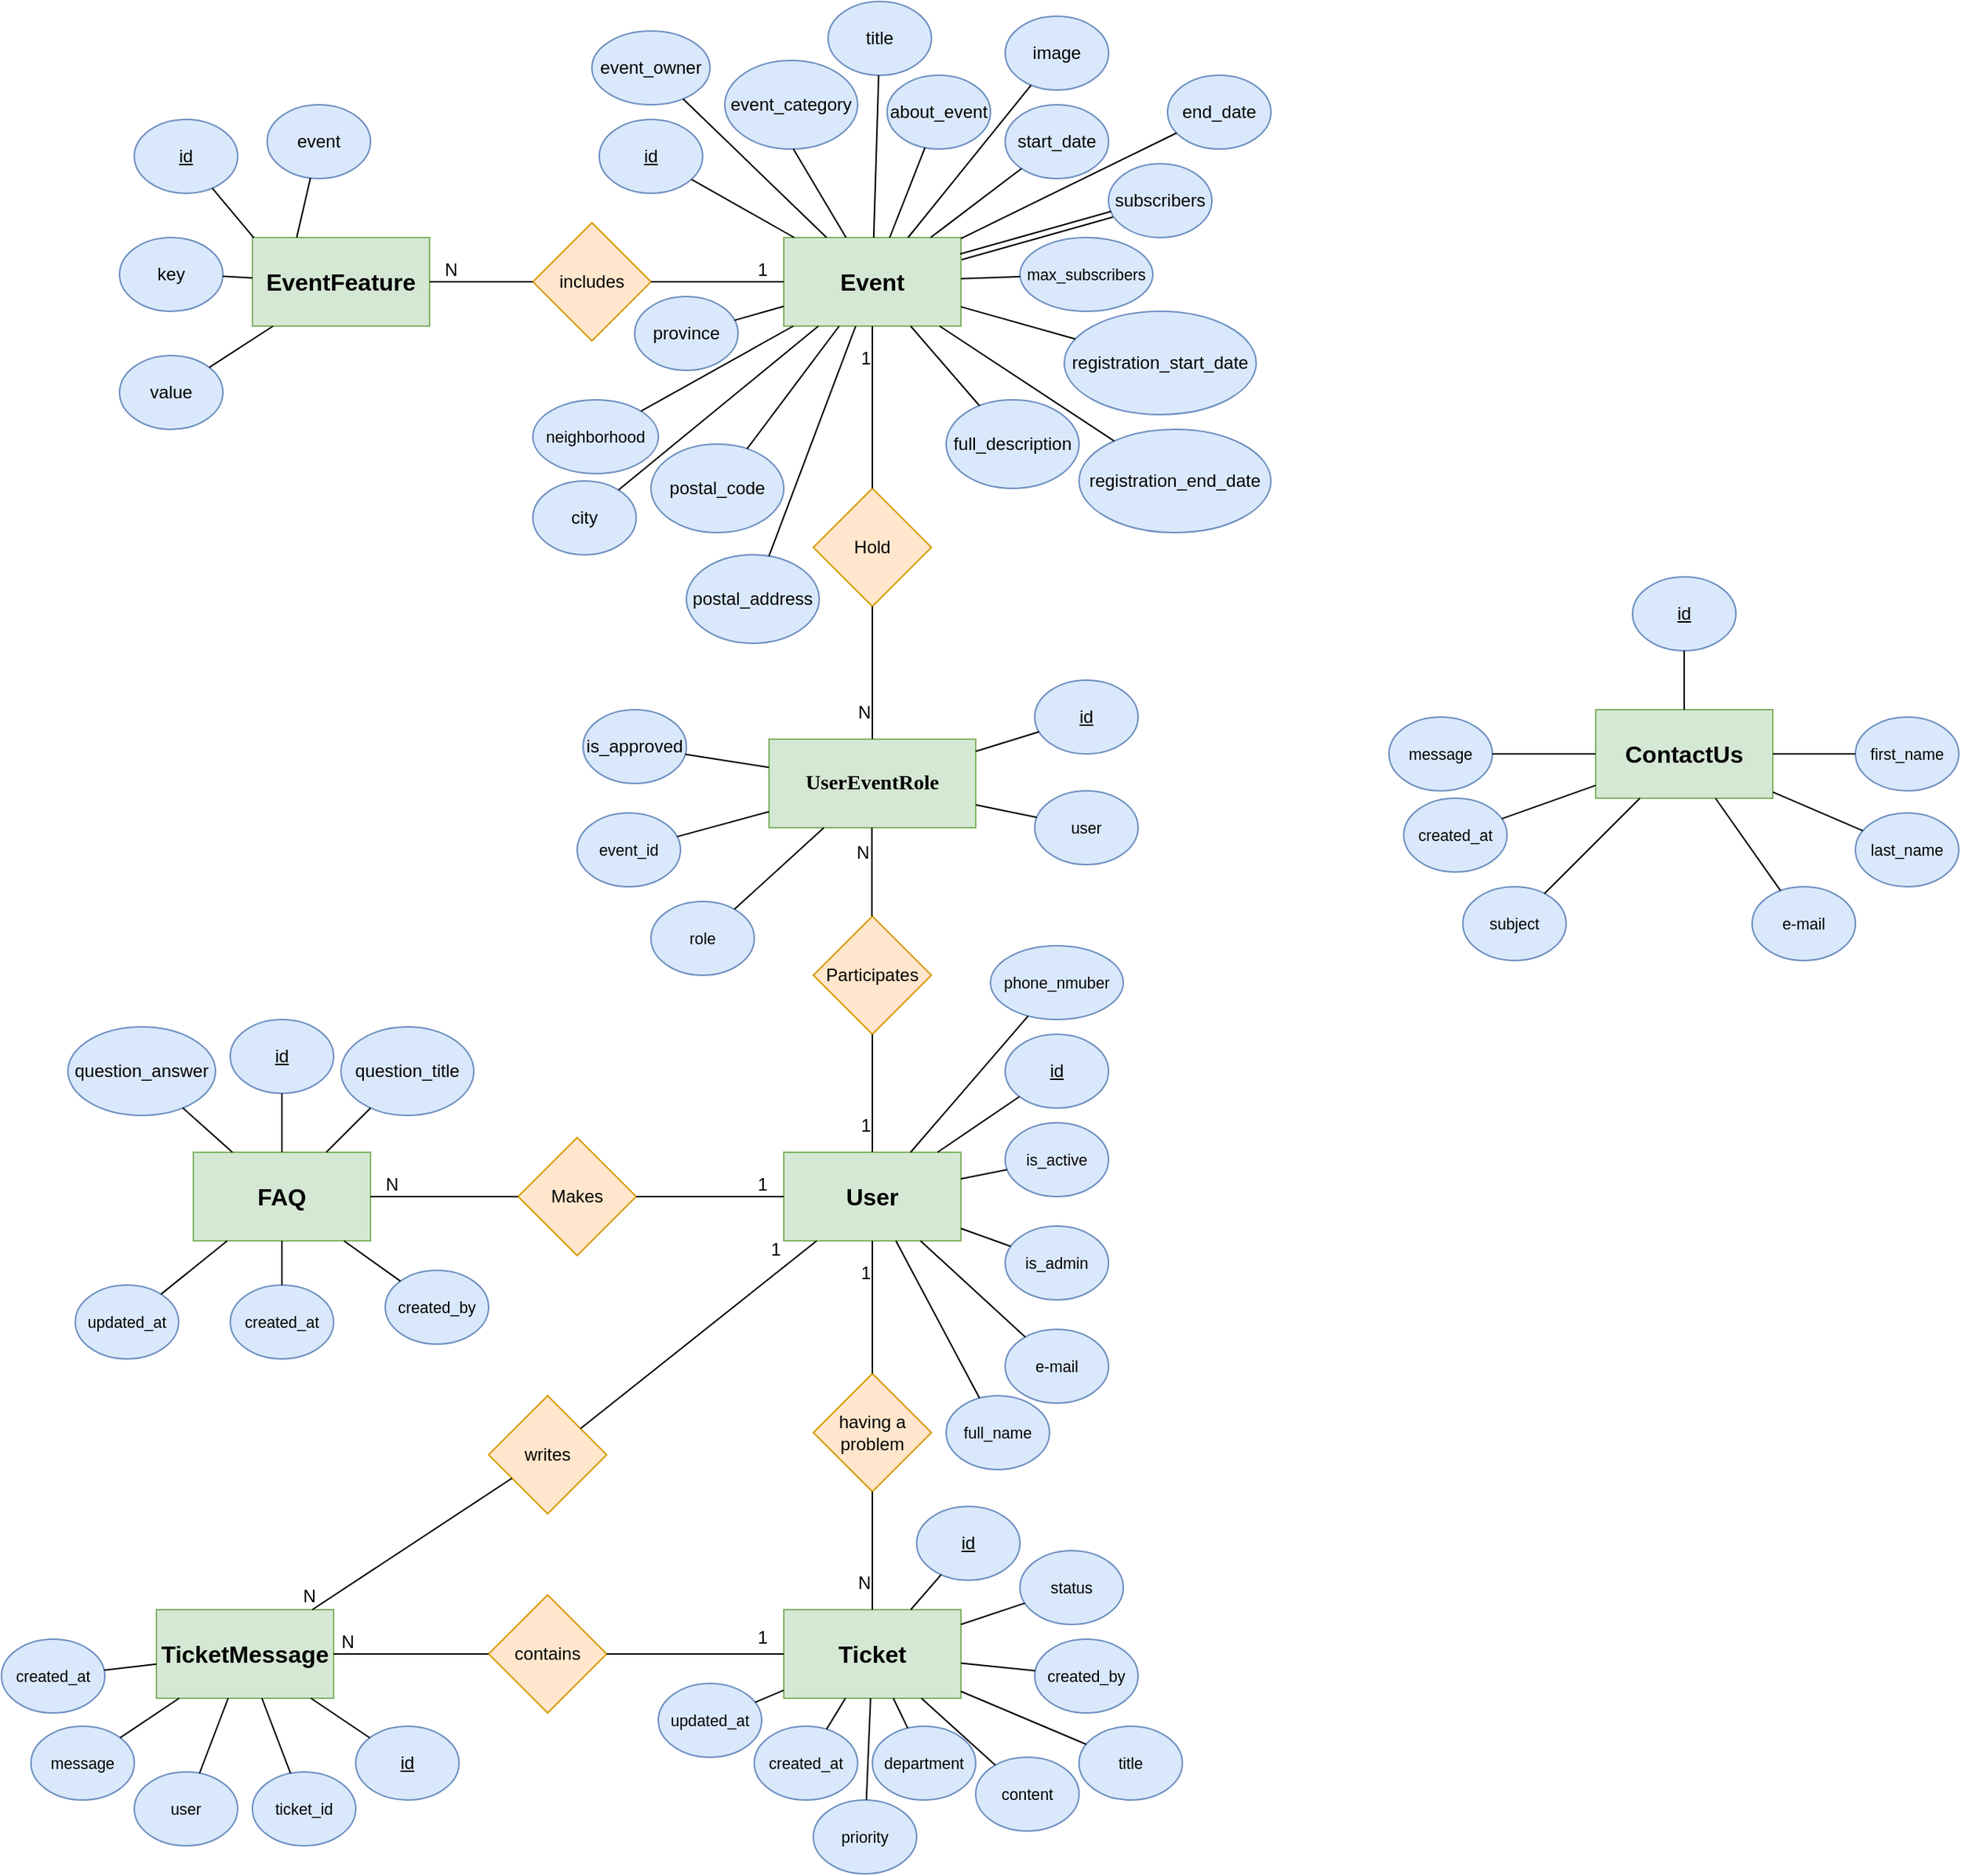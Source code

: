<mxfile version="25.0.2">
  <diagram name="Page-1" id="4BMPKNcf6sqTTR6p-q2Q">
    <mxGraphModel dx="2022" dy="697" grid="1" gridSize="10" guides="1" tooltips="1" connect="1" arrows="1" fold="1" page="1" pageScale="1" pageWidth="827" pageHeight="1169" math="0" shadow="0">
      <root>
        <mxCell id="0" />
        <mxCell id="1" parent="0" />
        <mxCell id="l5rh0tmX_DXBjngYn8-5-1" value="&lt;span style=&quot;font-size: 16px; font-weight: 700; text-wrap-mode: nowrap;&quot;&gt;EventFeature&lt;/span&gt;" style="rounded=0;whiteSpace=wrap;html=1;fillColor=#d5e8d4;strokeColor=#82b366;" parent="1" vertex="1">
          <mxGeometry x="120" y="160" width="120" height="60" as="geometry" />
        </mxCell>
        <mxCell id="l5rh0tmX_DXBjngYn8-5-4" value="&lt;u&gt;id&lt;/u&gt;" style="ellipse;whiteSpace=wrap;html=1;fillColor=#dae8fc;strokeColor=#6c8ebf;" parent="1" vertex="1">
          <mxGeometry x="40" y="80" width="70" height="50" as="geometry" />
        </mxCell>
        <mxCell id="l5rh0tmX_DXBjngYn8-5-5" value="event" style="ellipse;whiteSpace=wrap;html=1;fillColor=#dae8fc;strokeColor=#6c8ebf;" parent="1" vertex="1">
          <mxGeometry x="130" y="70" width="70" height="50" as="geometry" />
        </mxCell>
        <mxCell id="l5rh0tmX_DXBjngYn8-5-6" value="key" style="ellipse;whiteSpace=wrap;html=1;fillColor=#dae8fc;strokeColor=#6c8ebf;" parent="1" vertex="1">
          <mxGeometry x="30" y="160" width="70" height="50" as="geometry" />
        </mxCell>
        <mxCell id="l5rh0tmX_DXBjngYn8-5-7" value="value" style="ellipse;whiteSpace=wrap;html=1;fillColor=#dae8fc;strokeColor=#6c8ebf;" parent="1" vertex="1">
          <mxGeometry x="30" y="240" width="70" height="50" as="geometry" />
        </mxCell>
        <mxCell id="l5rh0tmX_DXBjngYn8-5-8" value="" style="endArrow=none;html=1;rounded=0;exitX=0.25;exitY=0;exitDx=0;exitDy=0;" parent="1" source="l5rh0tmX_DXBjngYn8-5-1" target="l5rh0tmX_DXBjngYn8-5-5" edge="1">
          <mxGeometry width="50" height="50" relative="1" as="geometry">
            <mxPoint x="280" y="170" as="sourcePoint" />
            <mxPoint x="330" y="120" as="targetPoint" />
          </mxGeometry>
        </mxCell>
        <mxCell id="l5rh0tmX_DXBjngYn8-5-10" value="" style="endArrow=none;html=1;rounded=0;exitX=0.008;exitY=0.004;exitDx=0;exitDy=0;exitPerimeter=0;" parent="1" source="l5rh0tmX_DXBjngYn8-5-1" target="l5rh0tmX_DXBjngYn8-5-4" edge="1">
          <mxGeometry width="50" height="50" relative="1" as="geometry">
            <mxPoint x="210" y="190" as="sourcePoint" />
            <mxPoint x="260" y="140" as="targetPoint" />
          </mxGeometry>
        </mxCell>
        <mxCell id="l5rh0tmX_DXBjngYn8-5-11" value="" style="endArrow=none;html=1;rounded=0;" parent="1" source="l5rh0tmX_DXBjngYn8-5-6" target="l5rh0tmX_DXBjngYn8-5-1" edge="1">
          <mxGeometry width="50" height="50" relative="1" as="geometry">
            <mxPoint x="230" y="220" as="sourcePoint" />
            <mxPoint x="280" y="170" as="targetPoint" />
          </mxGeometry>
        </mxCell>
        <mxCell id="l5rh0tmX_DXBjngYn8-5-12" value="" style="endArrow=none;html=1;rounded=0;" parent="1" source="l5rh0tmX_DXBjngYn8-5-7" target="l5rh0tmX_DXBjngYn8-5-1" edge="1">
          <mxGeometry width="50" height="50" relative="1" as="geometry">
            <mxPoint x="240" y="280" as="sourcePoint" />
            <mxPoint x="290" y="230" as="targetPoint" />
          </mxGeometry>
        </mxCell>
        <mxCell id="l5rh0tmX_DXBjngYn8-5-13" value="&lt;span style=&quot;font-size: 16px; font-weight: 700; text-wrap-mode: nowrap;&quot;&gt;Event&lt;/span&gt;" style="rounded=0;whiteSpace=wrap;html=1;fillColor=#d5e8d4;strokeColor=#82b366;" parent="1" vertex="1">
          <mxGeometry x="480" y="160" width="120" height="60" as="geometry" />
        </mxCell>
        <mxCell id="l5rh0tmX_DXBjngYn8-5-14" value="includes" style="rhombus;whiteSpace=wrap;html=1;fillColor=#ffe6cc;strokeColor=#d79b00;" parent="1" vertex="1">
          <mxGeometry x="310" y="150" width="80" height="80" as="geometry" />
        </mxCell>
        <mxCell id="l5rh0tmX_DXBjngYn8-5-19" value="" style="endArrow=none;html=1;rounded=0;exitX=0;exitY=0.5;exitDx=0;exitDy=0;entryX=1;entryY=0.5;entryDx=0;entryDy=0;" parent="1" source="l5rh0tmX_DXBjngYn8-5-14" target="l5rh0tmX_DXBjngYn8-5-1" edge="1">
          <mxGeometry relative="1" as="geometry">
            <mxPoint x="260" y="230" as="sourcePoint" />
            <mxPoint x="420" y="230" as="targetPoint" />
          </mxGeometry>
        </mxCell>
        <mxCell id="l5rh0tmX_DXBjngYn8-5-20" value="N" style="resizable=0;html=1;whiteSpace=wrap;align=right;verticalAlign=bottom;" parent="l5rh0tmX_DXBjngYn8-5-19" connectable="0" vertex="1">
          <mxGeometry x="1" relative="1" as="geometry">
            <mxPoint x="20" as="offset" />
          </mxGeometry>
        </mxCell>
        <mxCell id="l5rh0tmX_DXBjngYn8-5-21" value="" style="endArrow=none;html=1;rounded=0;exitX=1;exitY=0.5;exitDx=0;exitDy=0;entryX=0;entryY=0.5;entryDx=0;entryDy=0;" parent="1" source="l5rh0tmX_DXBjngYn8-5-14" target="l5rh0tmX_DXBjngYn8-5-13" edge="1">
          <mxGeometry relative="1" as="geometry">
            <mxPoint x="260" y="230" as="sourcePoint" />
            <mxPoint x="420" y="230" as="targetPoint" />
          </mxGeometry>
        </mxCell>
        <mxCell id="l5rh0tmX_DXBjngYn8-5-22" value="1" style="resizable=0;html=1;whiteSpace=wrap;align=right;verticalAlign=bottom;" parent="l5rh0tmX_DXBjngYn8-5-21" connectable="0" vertex="1">
          <mxGeometry x="1" relative="1" as="geometry">
            <mxPoint x="-10" as="offset" />
          </mxGeometry>
        </mxCell>
        <mxCell id="l5rh0tmX_DXBjngYn8-5-23" value="&lt;u&gt;id&lt;/u&gt;" style="ellipse;whiteSpace=wrap;html=1;fillColor=#dae8fc;strokeColor=#6c8ebf;" parent="1" vertex="1">
          <mxGeometry x="355" y="80" width="70" height="50" as="geometry" />
        </mxCell>
        <mxCell id="l5rh0tmX_DXBjngYn8-5-24" value="event_owner" style="ellipse;whiteSpace=wrap;html=1;fillColor=#dae8fc;strokeColor=#6c8ebf;" parent="1" vertex="1">
          <mxGeometry x="350" y="20" width="80" height="50" as="geometry" />
        </mxCell>
        <mxCell id="l5rh0tmX_DXBjngYn8-5-25" value="title" style="ellipse;whiteSpace=wrap;html=1;fillColor=#dae8fc;strokeColor=#6c8ebf;" parent="1" vertex="1">
          <mxGeometry x="510" width="70" height="50" as="geometry" />
        </mxCell>
        <mxCell id="l5rh0tmX_DXBjngYn8-5-26" value="event_category" style="ellipse;whiteSpace=wrap;html=1;fillColor=#dae8fc;strokeColor=#6c8ebf;" parent="1" vertex="1">
          <mxGeometry x="440" y="40" width="90" height="60" as="geometry" />
        </mxCell>
        <mxCell id="l5rh0tmX_DXBjngYn8-5-28" value="about_event" style="ellipse;whiteSpace=wrap;html=1;fillColor=#dae8fc;strokeColor=#6c8ebf;" parent="1" vertex="1">
          <mxGeometry x="550" y="50" width="70" height="50" as="geometry" />
        </mxCell>
        <mxCell id="l5rh0tmX_DXBjngYn8-5-31" value="image" style="ellipse;whiteSpace=wrap;html=1;fillColor=#dae8fc;strokeColor=#6c8ebf;" parent="1" vertex="1">
          <mxGeometry x="630" y="10" width="70" height="50" as="geometry" />
        </mxCell>
        <mxCell id="l5rh0tmX_DXBjngYn8-5-32" value="start_date" style="ellipse;whiteSpace=wrap;html=1;fillColor=#dae8fc;strokeColor=#6c8ebf;" parent="1" vertex="1">
          <mxGeometry x="630" y="70" width="70" height="50" as="geometry" />
        </mxCell>
        <mxCell id="l5rh0tmX_DXBjngYn8-5-33" value="end_date" style="ellipse;whiteSpace=wrap;html=1;fillColor=#dae8fc;strokeColor=#6c8ebf;" parent="1" vertex="1">
          <mxGeometry x="740" y="50" width="70" height="50" as="geometry" />
        </mxCell>
        <mxCell id="l5rh0tmX_DXBjngYn8-5-34" value="province" style="ellipse;whiteSpace=wrap;html=1;fillColor=#dae8fc;strokeColor=#6c8ebf;" parent="1" vertex="1">
          <mxGeometry x="379" y="200" width="70" height="50" as="geometry" />
        </mxCell>
        <mxCell id="l5rh0tmX_DXBjngYn8-5-35" value="city" style="ellipse;whiteSpace=wrap;html=1;fillColor=#dae8fc;strokeColor=#6c8ebf;" parent="1" vertex="1">
          <mxGeometry x="310" y="325" width="70" height="50" as="geometry" />
        </mxCell>
        <mxCell id="l5rh0tmX_DXBjngYn8-5-36" value="&lt;font style=&quot;font-size: 11px;&quot;&gt;neighborhood&lt;/font&gt;" style="ellipse;whiteSpace=wrap;html=1;fillColor=#dae8fc;strokeColor=#6c8ebf;" parent="1" vertex="1">
          <mxGeometry x="310" y="270" width="85" height="50" as="geometry" />
        </mxCell>
        <mxCell id="l5rh0tmX_DXBjngYn8-5-37" value="full_description" style="ellipse;whiteSpace=wrap;html=1;fillColor=#dae8fc;strokeColor=#6c8ebf;" parent="1" vertex="1">
          <mxGeometry x="590" y="270" width="90" height="60" as="geometry" />
        </mxCell>
        <mxCell id="l5rh0tmX_DXBjngYn8-5-38" value="subscribers" style="ellipse;whiteSpace=wrap;html=1;fillColor=#dae8fc;strokeColor=#6c8ebf;" parent="1" vertex="1">
          <mxGeometry x="700" y="110" width="70" height="50" as="geometry" />
        </mxCell>
        <mxCell id="l5rh0tmX_DXBjngYn8-5-42" value="" style="endArrow=none;html=1;rounded=0;" parent="1" source="l5rh0tmX_DXBjngYn8-5-13" target="l5rh0tmX_DXBjngYn8-5-23" edge="1">
          <mxGeometry width="50" height="50" relative="1" as="geometry">
            <mxPoint x="550" y="210" as="sourcePoint" />
            <mxPoint x="600" y="160" as="targetPoint" />
          </mxGeometry>
        </mxCell>
        <mxCell id="l5rh0tmX_DXBjngYn8-5-43" value="" style="endArrow=none;html=1;rounded=0;" parent="1" source="l5rh0tmX_DXBjngYn8-5-13" target="l5rh0tmX_DXBjngYn8-5-24" edge="1">
          <mxGeometry width="50" height="50" relative="1" as="geometry">
            <mxPoint x="550" y="210" as="sourcePoint" />
            <mxPoint x="600" y="160" as="targetPoint" />
          </mxGeometry>
        </mxCell>
        <mxCell id="l5rh0tmX_DXBjngYn8-5-45" value="" style="endArrow=none;html=1;rounded=0;" parent="1" source="l5rh0tmX_DXBjngYn8-5-13" target="l5rh0tmX_DXBjngYn8-5-25" edge="1">
          <mxGeometry width="50" height="50" relative="1" as="geometry">
            <mxPoint x="550" y="210" as="sourcePoint" />
            <mxPoint x="600" y="160" as="targetPoint" />
          </mxGeometry>
        </mxCell>
        <mxCell id="l5rh0tmX_DXBjngYn8-5-47" value="" style="endArrow=none;html=1;rounded=0;" parent="1" source="l5rh0tmX_DXBjngYn8-5-28" target="l5rh0tmX_DXBjngYn8-5-13" edge="1">
          <mxGeometry width="50" height="50" relative="1" as="geometry">
            <mxPoint x="550" y="210" as="sourcePoint" />
            <mxPoint x="600" y="160" as="targetPoint" />
          </mxGeometry>
        </mxCell>
        <mxCell id="l5rh0tmX_DXBjngYn8-5-48" value="" style="endArrow=none;html=1;rounded=0;" parent="1" source="l5rh0tmX_DXBjngYn8-5-13" target="l5rh0tmX_DXBjngYn8-5-31" edge="1">
          <mxGeometry width="50" height="50" relative="1" as="geometry">
            <mxPoint x="570" y="280" as="sourcePoint" />
            <mxPoint x="620" y="230" as="targetPoint" />
          </mxGeometry>
        </mxCell>
        <mxCell id="l5rh0tmX_DXBjngYn8-5-54" value="" style="endArrow=none;html=1;rounded=0;" parent="1" source="l5rh0tmX_DXBjngYn8-5-32" target="l5rh0tmX_DXBjngYn8-5-13" edge="1">
          <mxGeometry width="50" height="50" relative="1" as="geometry">
            <mxPoint x="570" y="280" as="sourcePoint" />
            <mxPoint x="620" y="230" as="targetPoint" />
          </mxGeometry>
        </mxCell>
        <mxCell id="l5rh0tmX_DXBjngYn8-5-55" value="" style="endArrow=none;html=1;rounded=0;" parent="1" source="l5rh0tmX_DXBjngYn8-5-33" target="l5rh0tmX_DXBjngYn8-5-13" edge="1">
          <mxGeometry width="50" height="50" relative="1" as="geometry">
            <mxPoint x="570" y="280" as="sourcePoint" />
            <mxPoint x="620" y="230" as="targetPoint" />
          </mxGeometry>
        </mxCell>
        <mxCell id="l5rh0tmX_DXBjngYn8-5-56" value="" style="endArrow=none;html=1;rounded=0;" parent="1" source="l5rh0tmX_DXBjngYn8-5-34" target="l5rh0tmX_DXBjngYn8-5-13" edge="1">
          <mxGeometry width="50" height="50" relative="1" as="geometry">
            <mxPoint x="570" y="280" as="sourcePoint" />
            <mxPoint x="620" y="230" as="targetPoint" />
          </mxGeometry>
        </mxCell>
        <mxCell id="l5rh0tmX_DXBjngYn8-5-57" value="" style="endArrow=none;html=1;rounded=0;" parent="1" source="l5rh0tmX_DXBjngYn8-5-13" target="l5rh0tmX_DXBjngYn8-5-35" edge="1">
          <mxGeometry width="50" height="50" relative="1" as="geometry">
            <mxPoint x="570" y="280" as="sourcePoint" />
            <mxPoint x="620" y="230" as="targetPoint" />
          </mxGeometry>
        </mxCell>
        <mxCell id="l5rh0tmX_DXBjngYn8-5-58" value="" style="endArrow=none;html=1;rounded=0;" parent="1" source="l5rh0tmX_DXBjngYn8-5-36" target="l5rh0tmX_DXBjngYn8-5-13" edge="1">
          <mxGeometry width="50" height="50" relative="1" as="geometry">
            <mxPoint x="570" y="280" as="sourcePoint" />
            <mxPoint x="620" y="230" as="targetPoint" />
          </mxGeometry>
        </mxCell>
        <mxCell id="l5rh0tmX_DXBjngYn8-5-60" value="" style="endArrow=none;html=1;rounded=0;" parent="1" source="l5rh0tmX_DXBjngYn8-5-37" target="l5rh0tmX_DXBjngYn8-5-13" edge="1">
          <mxGeometry width="50" height="50" relative="1" as="geometry">
            <mxPoint x="570" y="280" as="sourcePoint" />
            <mxPoint x="620" y="230" as="targetPoint" />
          </mxGeometry>
        </mxCell>
        <mxCell id="l5rh0tmX_DXBjngYn8-5-61" value="&lt;span style=&quot;font-family: Verdana; font-size: 14px; font-weight: 700; text-wrap-mode: nowrap;&quot;&gt;UserEventRole&lt;/span&gt;" style="rounded=0;whiteSpace=wrap;html=1;fillColor=#d5e8d4;strokeColor=#82b366;" parent="1" vertex="1">
          <mxGeometry x="470" y="500" width="140" height="60" as="geometry" />
        </mxCell>
        <mxCell id="l5rh0tmX_DXBjngYn8-5-64" value="" style="shape=link;html=1;rounded=0;" parent="1" source="l5rh0tmX_DXBjngYn8-5-13" target="l5rh0tmX_DXBjngYn8-5-38" edge="1">
          <mxGeometry width="100" relative="1" as="geometry">
            <mxPoint x="724" y="150" as="sourcePoint" />
            <mxPoint x="680" y="261" as="targetPoint" />
          </mxGeometry>
        </mxCell>
        <mxCell id="l5rh0tmX_DXBjngYn8-5-67" value="&lt;span style=&quot;text-align: left;&quot;&gt;&lt;span style=&quot;font-size: 8pt; line-height: 11.413px;&quot;&gt;max_subscribers&lt;/span&gt;&lt;/span&gt;" style="ellipse;whiteSpace=wrap;html=1;fillColor=#dae8fc;strokeColor=#6c8ebf;" parent="1" vertex="1">
          <mxGeometry x="640" y="160" width="90" height="50" as="geometry" />
        </mxCell>
        <mxCell id="l5rh0tmX_DXBjngYn8-5-68" value="" style="endArrow=none;html=1;rounded=0;" parent="1" source="l5rh0tmX_DXBjngYn8-5-13" target="l5rh0tmX_DXBjngYn8-5-67" edge="1">
          <mxGeometry width="50" height="50" relative="1" as="geometry">
            <mxPoint x="500" y="330" as="sourcePoint" />
            <mxPoint x="550" y="280" as="targetPoint" />
          </mxGeometry>
        </mxCell>
        <mxCell id="l5rh0tmX_DXBjngYn8-5-70" value="Hold" style="rhombus;whiteSpace=wrap;html=1;fillColor=#ffe6cc;strokeColor=#d79b00;" parent="1" vertex="1">
          <mxGeometry x="500" y="330" width="80" height="80" as="geometry" />
        </mxCell>
        <mxCell id="l5rh0tmX_DXBjngYn8-5-72" value="" style="endArrow=none;html=1;rounded=0;" parent="1" source="l5rh0tmX_DXBjngYn8-5-70" target="l5rh0tmX_DXBjngYn8-5-13" edge="1">
          <mxGeometry relative="1" as="geometry">
            <mxPoint x="440" y="260" as="sourcePoint" />
            <mxPoint x="600" y="260" as="targetPoint" />
          </mxGeometry>
        </mxCell>
        <mxCell id="l5rh0tmX_DXBjngYn8-5-73" value="1" style="resizable=0;html=1;whiteSpace=wrap;align=right;verticalAlign=bottom;" parent="l5rh0tmX_DXBjngYn8-5-72" connectable="0" vertex="1">
          <mxGeometry x="1" relative="1" as="geometry">
            <mxPoint y="30" as="offset" />
          </mxGeometry>
        </mxCell>
        <mxCell id="l5rh0tmX_DXBjngYn8-5-74" value="" style="endArrow=none;html=1;rounded=0;" parent="1" source="l5rh0tmX_DXBjngYn8-5-70" target="l5rh0tmX_DXBjngYn8-5-61" edge="1">
          <mxGeometry relative="1" as="geometry">
            <mxPoint x="440" y="480" as="sourcePoint" />
            <mxPoint x="600" y="480" as="targetPoint" />
          </mxGeometry>
        </mxCell>
        <mxCell id="l5rh0tmX_DXBjngYn8-5-75" value="N" style="resizable=0;html=1;whiteSpace=wrap;align=right;verticalAlign=bottom;" parent="l5rh0tmX_DXBjngYn8-5-74" connectable="0" vertex="1">
          <mxGeometry x="1" relative="1" as="geometry">
            <mxPoint y="-10" as="offset" />
          </mxGeometry>
        </mxCell>
        <mxCell id="l5rh0tmX_DXBjngYn8-5-76" value="&lt;u&gt;id&lt;/u&gt;" style="ellipse;whiteSpace=wrap;html=1;fillColor=#dae8fc;strokeColor=#6c8ebf;" parent="1" vertex="1">
          <mxGeometry x="650" y="460" width="70" height="50" as="geometry" />
        </mxCell>
        <mxCell id="l5rh0tmX_DXBjngYn8-5-77" value="&lt;span style=&quot;font-size: 10.667px;&quot;&gt;user&lt;/span&gt;" style="ellipse;whiteSpace=wrap;html=1;fillColor=#dae8fc;strokeColor=#6c8ebf;" parent="1" vertex="1">
          <mxGeometry x="650" y="535" width="70" height="50" as="geometry" />
        </mxCell>
        <mxCell id="l5rh0tmX_DXBjngYn8-5-78" value="&lt;span style=&quot;font-size: 8pt; line-height: 107%;&quot;&gt;event_id&lt;/span&gt;" style="ellipse;whiteSpace=wrap;html=1;fillColor=#dae8fc;strokeColor=#6c8ebf;" parent="1" vertex="1">
          <mxGeometry x="340" y="550" width="70" height="50" as="geometry" />
        </mxCell>
        <mxCell id="l5rh0tmX_DXBjngYn8-5-80" value="is_approved" style="ellipse;whiteSpace=wrap;html=1;fillColor=#dae8fc;strokeColor=#6c8ebf;" parent="1" vertex="1">
          <mxGeometry x="344" y="480" width="70" height="50" as="geometry" />
        </mxCell>
        <mxCell id="l5rh0tmX_DXBjngYn8-5-84" value="" style="endArrow=none;html=1;rounded=0;" parent="1" source="l5rh0tmX_DXBjngYn8-5-61" target="l5rh0tmX_DXBjngYn8-5-76" edge="1">
          <mxGeometry width="50" height="50" relative="1" as="geometry">
            <mxPoint x="430" y="470" as="sourcePoint" />
            <mxPoint x="480" y="420" as="targetPoint" />
          </mxGeometry>
        </mxCell>
        <mxCell id="l5rh0tmX_DXBjngYn8-5-85" value="" style="endArrow=none;html=1;rounded=0;" parent="1" source="l5rh0tmX_DXBjngYn8-5-61" target="l5rh0tmX_DXBjngYn8-5-77" edge="1">
          <mxGeometry width="50" height="50" relative="1" as="geometry">
            <mxPoint x="620" y="518" as="sourcePoint" />
            <mxPoint x="663" y="505" as="targetPoint" />
          </mxGeometry>
        </mxCell>
        <mxCell id="l5rh0tmX_DXBjngYn8-5-86" value="" style="endArrow=none;html=1;rounded=0;" parent="1" source="l5rh0tmX_DXBjngYn8-5-61" target="l5rh0tmX_DXBjngYn8-5-78" edge="1">
          <mxGeometry width="50" height="50" relative="1" as="geometry">
            <mxPoint x="630" y="528" as="sourcePoint" />
            <mxPoint x="673" y="515" as="targetPoint" />
          </mxGeometry>
        </mxCell>
        <mxCell id="l5rh0tmX_DXBjngYn8-5-87" value="" style="endArrow=none;html=1;rounded=0;" parent="1" source="l5rh0tmX_DXBjngYn8-5-80" target="l5rh0tmX_DXBjngYn8-5-61" edge="1">
          <mxGeometry width="50" height="50" relative="1" as="geometry">
            <mxPoint x="430" y="470" as="sourcePoint" />
            <mxPoint x="480" y="420" as="targetPoint" />
          </mxGeometry>
        </mxCell>
        <mxCell id="l5rh0tmX_DXBjngYn8-5-88" value="Participates" style="rhombus;whiteSpace=wrap;html=1;fillColor=#ffe6cc;strokeColor=#d79b00;" parent="1" vertex="1">
          <mxGeometry x="500" y="620" width="80" height="80" as="geometry" />
        </mxCell>
        <mxCell id="l5rh0tmX_DXBjngYn8-5-89" value="&lt;span style=&quot;font-size: 16px; font-weight: 700; text-wrap-mode: nowrap;&quot;&gt;User&lt;/span&gt;" style="rounded=0;whiteSpace=wrap;html=1;fillColor=#d5e8d4;strokeColor=#82b366;" parent="1" vertex="1">
          <mxGeometry x="480" y="780" width="120" height="60" as="geometry" />
        </mxCell>
        <mxCell id="l5rh0tmX_DXBjngYn8-5-90" value="" style="endArrow=none;html=1;rounded=0;" parent="1" source="l5rh0tmX_DXBjngYn8-5-88" target="l5rh0tmX_DXBjngYn8-5-89" edge="1">
          <mxGeometry relative="1" as="geometry">
            <mxPoint x="560" y="730" as="sourcePoint" />
            <mxPoint x="720" y="730" as="targetPoint" />
          </mxGeometry>
        </mxCell>
        <mxCell id="l5rh0tmX_DXBjngYn8-5-91" value="1" style="resizable=0;html=1;whiteSpace=wrap;align=right;verticalAlign=bottom;" parent="l5rh0tmX_DXBjngYn8-5-90" connectable="0" vertex="1">
          <mxGeometry x="1" relative="1" as="geometry">
            <mxPoint y="-10" as="offset" />
          </mxGeometry>
        </mxCell>
        <mxCell id="l5rh0tmX_DXBjngYn8-5-93" value="" style="endArrow=none;html=1;rounded=0;" parent="1" edge="1">
          <mxGeometry relative="1" as="geometry">
            <mxPoint x="539.7" y="620" as="sourcePoint" />
            <mxPoint x="539.7" y="560" as="targetPoint" />
          </mxGeometry>
        </mxCell>
        <mxCell id="l5rh0tmX_DXBjngYn8-5-94" value="N" style="resizable=0;html=1;whiteSpace=wrap;align=right;verticalAlign=bottom;" parent="l5rh0tmX_DXBjngYn8-5-93" connectable="0" vertex="1">
          <mxGeometry x="1" relative="1" as="geometry">
            <mxPoint y="25" as="offset" />
          </mxGeometry>
        </mxCell>
        <mxCell id="l5rh0tmX_DXBjngYn8-5-95" value="&lt;u&gt;id&lt;/u&gt;" style="ellipse;whiteSpace=wrap;html=1;fillColor=#dae8fc;strokeColor=#6c8ebf;" parent="1" vertex="1">
          <mxGeometry x="630" y="700" width="70" height="50" as="geometry" />
        </mxCell>
        <mxCell id="l5rh0tmX_DXBjngYn8-5-96" value="&lt;span style=&quot;font-size: 10.667px;&quot;&gt;is_active&lt;/span&gt;" style="ellipse;whiteSpace=wrap;html=1;fillColor=#dae8fc;strokeColor=#6c8ebf;" parent="1" vertex="1">
          <mxGeometry x="630" y="760" width="70" height="50" as="geometry" />
        </mxCell>
        <mxCell id="l5rh0tmX_DXBjngYn8-5-97" value="&lt;span style=&quot;font-size: 10.667px;&quot;&gt;is_admin&lt;/span&gt;" style="ellipse;whiteSpace=wrap;html=1;fillColor=#dae8fc;strokeColor=#6c8ebf;" parent="1" vertex="1">
          <mxGeometry x="630" y="830" width="70" height="50" as="geometry" />
        </mxCell>
        <mxCell id="l5rh0tmX_DXBjngYn8-5-99" value="&lt;span style=&quot;text-align: left;&quot;&gt;registration_start_date&lt;/span&gt;" style="ellipse;whiteSpace=wrap;html=1;fillColor=#dae8fc;strokeColor=#6c8ebf;" parent="1" vertex="1">
          <mxGeometry x="670" y="210" width="130" height="70" as="geometry" />
        </mxCell>
        <mxCell id="l5rh0tmX_DXBjngYn8-5-100" value="&lt;span style=&quot;text-align: left;&quot;&gt;registration_end_date&lt;/span&gt;" style="ellipse;whiteSpace=wrap;html=1;fillColor=#dae8fc;strokeColor=#6c8ebf;" parent="1" vertex="1">
          <mxGeometry x="680" y="290" width="130" height="70" as="geometry" />
        </mxCell>
        <mxCell id="l5rh0tmX_DXBjngYn8-5-101" value="" style="endArrow=none;html=1;rounded=0;" parent="1" source="l5rh0tmX_DXBjngYn8-5-13" target="l5rh0tmX_DXBjngYn8-5-99" edge="1">
          <mxGeometry width="50" height="50" relative="1" as="geometry">
            <mxPoint x="470" y="190" as="sourcePoint" />
            <mxPoint x="520" y="140" as="targetPoint" />
          </mxGeometry>
        </mxCell>
        <mxCell id="l5rh0tmX_DXBjngYn8-5-102" value="" style="endArrow=none;html=1;rounded=0;" parent="1" source="l5rh0tmX_DXBjngYn8-5-13" target="l5rh0tmX_DXBjngYn8-5-100" edge="1">
          <mxGeometry width="50" height="50" relative="1" as="geometry">
            <mxPoint x="550" y="240" as="sourcePoint" />
            <mxPoint x="520" y="140" as="targetPoint" />
          </mxGeometry>
        </mxCell>
        <mxCell id="l5rh0tmX_DXBjngYn8-5-103" value="postal_address" style="ellipse;whiteSpace=wrap;html=1;fillColor=#dae8fc;strokeColor=#6c8ebf;" parent="1" vertex="1">
          <mxGeometry x="414" y="375" width="90" height="60" as="geometry" />
        </mxCell>
        <mxCell id="l5rh0tmX_DXBjngYn8-5-104" value="postal_code" style="ellipse;whiteSpace=wrap;html=1;fillColor=#dae8fc;strokeColor=#6c8ebf;" parent="1" vertex="1">
          <mxGeometry x="390" y="300" width="90" height="60" as="geometry" />
        </mxCell>
        <mxCell id="l5rh0tmX_DXBjngYn8-5-105" value="" style="endArrow=none;html=1;rounded=0;" parent="1" source="l5rh0tmX_DXBjngYn8-5-13" target="l5rh0tmX_DXBjngYn8-5-104" edge="1">
          <mxGeometry width="50" height="50" relative="1" as="geometry">
            <mxPoint x="470" y="450" as="sourcePoint" />
            <mxPoint x="520" y="400" as="targetPoint" />
          </mxGeometry>
        </mxCell>
        <mxCell id="l5rh0tmX_DXBjngYn8-5-106" value="" style="endArrow=none;html=1;rounded=0;" parent="1" source="l5rh0tmX_DXBjngYn8-5-103" target="l5rh0tmX_DXBjngYn8-5-13" edge="1">
          <mxGeometry width="50" height="50" relative="1" as="geometry">
            <mxPoint x="470" y="450" as="sourcePoint" />
            <mxPoint x="520" y="400" as="targetPoint" />
          </mxGeometry>
        </mxCell>
        <mxCell id="l5rh0tmX_DXBjngYn8-5-107" value="&lt;span style=&quot;font-size: 8pt; line-height: 107%;&quot;&gt;role&lt;/span&gt;" style="ellipse;whiteSpace=wrap;html=1;fillColor=#dae8fc;strokeColor=#6c8ebf;" parent="1" vertex="1">
          <mxGeometry x="390" y="610" width="70" height="50" as="geometry" />
        </mxCell>
        <mxCell id="l5rh0tmX_DXBjngYn8-5-108" value="" style="endArrow=none;html=1;rounded=0;" parent="1" source="l5rh0tmX_DXBjngYn8-5-107" target="l5rh0tmX_DXBjngYn8-5-61" edge="1">
          <mxGeometry width="50" height="50" relative="1" as="geometry">
            <mxPoint x="410" y="580" as="sourcePoint" />
            <mxPoint x="460" y="530" as="targetPoint" />
          </mxGeometry>
        </mxCell>
        <mxCell id="l5rh0tmX_DXBjngYn8-5-109" value="&lt;span style=&quot;font-size: 10.667px;&quot;&gt;e-mail&lt;/span&gt;" style="ellipse;whiteSpace=wrap;html=1;fillColor=#dae8fc;strokeColor=#6c8ebf;" parent="1" vertex="1">
          <mxGeometry x="630" y="900" width="70" height="50" as="geometry" />
        </mxCell>
        <mxCell id="l5rh0tmX_DXBjngYn8-5-110" value="&lt;span style=&quot;font-size: 10.667px;&quot;&gt;phone_nmuber&lt;/span&gt;" style="ellipse;whiteSpace=wrap;html=1;fillColor=#dae8fc;strokeColor=#6c8ebf;" parent="1" vertex="1">
          <mxGeometry x="620" y="640" width="90" height="50" as="geometry" />
        </mxCell>
        <mxCell id="l5rh0tmX_DXBjngYn8-5-111" value="&lt;span style=&quot;font-size: 10.667px;&quot;&gt;full_name&lt;/span&gt;" style="ellipse;whiteSpace=wrap;html=1;fillColor=#dae8fc;strokeColor=#6c8ebf;" parent="1" vertex="1">
          <mxGeometry x="590" y="945" width="70" height="50" as="geometry" />
        </mxCell>
        <mxCell id="l5rh0tmX_DXBjngYn8-5-112" value="" style="endArrow=none;html=1;rounded=0;" parent="1" source="l5rh0tmX_DXBjngYn8-5-89" target="l5rh0tmX_DXBjngYn8-5-95" edge="1">
          <mxGeometry width="50" height="50" relative="1" as="geometry">
            <mxPoint x="410" y="830" as="sourcePoint" />
            <mxPoint x="460" y="780" as="targetPoint" />
          </mxGeometry>
        </mxCell>
        <mxCell id="l5rh0tmX_DXBjngYn8-5-113" value="" style="endArrow=none;html=1;rounded=0;" parent="1" source="l5rh0tmX_DXBjngYn8-5-89" target="l5rh0tmX_DXBjngYn8-5-96" edge="1">
          <mxGeometry width="50" height="50" relative="1" as="geometry">
            <mxPoint x="410" y="830" as="sourcePoint" />
            <mxPoint x="460" y="780" as="targetPoint" />
          </mxGeometry>
        </mxCell>
        <mxCell id="l5rh0tmX_DXBjngYn8-5-114" value="" style="endArrow=none;html=1;rounded=0;" parent="1" source="l5rh0tmX_DXBjngYn8-5-89" target="l5rh0tmX_DXBjngYn8-5-97" edge="1">
          <mxGeometry width="50" height="50" relative="1" as="geometry">
            <mxPoint x="410" y="830" as="sourcePoint" />
            <mxPoint x="460" y="780" as="targetPoint" />
          </mxGeometry>
        </mxCell>
        <mxCell id="l5rh0tmX_DXBjngYn8-5-115" value="" style="endArrow=none;html=1;rounded=0;" parent="1" source="l5rh0tmX_DXBjngYn8-5-89" target="l5rh0tmX_DXBjngYn8-5-110" edge="1">
          <mxGeometry width="50" height="50" relative="1" as="geometry">
            <mxPoint x="410" y="830" as="sourcePoint" />
            <mxPoint x="460" y="780" as="targetPoint" />
          </mxGeometry>
        </mxCell>
        <mxCell id="l5rh0tmX_DXBjngYn8-5-116" value="" style="endArrow=none;html=1;rounded=0;" parent="1" source="l5rh0tmX_DXBjngYn8-5-109" target="l5rh0tmX_DXBjngYn8-5-89" edge="1">
          <mxGeometry width="50" height="50" relative="1" as="geometry">
            <mxPoint x="410" y="830" as="sourcePoint" />
            <mxPoint x="460" y="780" as="targetPoint" />
          </mxGeometry>
        </mxCell>
        <mxCell id="l5rh0tmX_DXBjngYn8-5-117" value="" style="endArrow=none;html=1;rounded=0;" parent="1" source="l5rh0tmX_DXBjngYn8-5-111" target="l5rh0tmX_DXBjngYn8-5-89" edge="1">
          <mxGeometry width="50" height="50" relative="1" as="geometry">
            <mxPoint x="410" y="830" as="sourcePoint" />
            <mxPoint x="460" y="780" as="targetPoint" />
          </mxGeometry>
        </mxCell>
        <mxCell id="l5rh0tmX_DXBjngYn8-5-118" value="&lt;span style=&quot;font-size: 16px; text-wrap-mode: nowrap;&quot;&gt;&lt;b&gt;ContactUs&lt;/b&gt;&lt;/span&gt;" style="rounded=0;whiteSpace=wrap;html=1;fillColor=#d5e8d4;strokeColor=#82b366;" parent="1" vertex="1">
          <mxGeometry x="1030" y="480" width="120" height="60" as="geometry" />
        </mxCell>
        <mxCell id="l5rh0tmX_DXBjngYn8-5-119" value="&lt;u&gt;id&lt;/u&gt;" style="ellipse;whiteSpace=wrap;html=1;fillColor=#dae8fc;strokeColor=#6c8ebf;" parent="1" vertex="1">
          <mxGeometry x="1055" y="390" width="70" height="50" as="geometry" />
        </mxCell>
        <mxCell id="l5rh0tmX_DXBjngYn8-5-122" value="&lt;span style=&quot;font-size: 10.667px;&quot;&gt;first_name&lt;/span&gt;" style="ellipse;whiteSpace=wrap;html=1;fillColor=#dae8fc;strokeColor=#6c8ebf;" parent="1" vertex="1">
          <mxGeometry x="1206" y="485" width="70" height="50" as="geometry" />
        </mxCell>
        <mxCell id="l5rh0tmX_DXBjngYn8-5-123" value="&lt;span style=&quot;font-size: 10.667px;&quot;&gt;last_name&lt;/span&gt;" style="ellipse;whiteSpace=wrap;html=1;fillColor=#dae8fc;strokeColor=#6c8ebf;" parent="1" vertex="1">
          <mxGeometry x="1206" y="550" width="70" height="50" as="geometry" />
        </mxCell>
        <mxCell id="l5rh0tmX_DXBjngYn8-5-124" value="&lt;span style=&quot;font-size: 10.667px;&quot;&gt;e-mail&lt;/span&gt;" style="ellipse;whiteSpace=wrap;html=1;fillColor=#dae8fc;strokeColor=#6c8ebf;" parent="1" vertex="1">
          <mxGeometry x="1136" y="600" width="70" height="50" as="geometry" />
        </mxCell>
        <mxCell id="l5rh0tmX_DXBjngYn8-5-125" value="&lt;span style=&quot;font-size: 10.667px;&quot;&gt;subject&lt;/span&gt;" style="ellipse;whiteSpace=wrap;html=1;fillColor=#dae8fc;strokeColor=#6c8ebf;" parent="1" vertex="1">
          <mxGeometry x="940" y="600" width="70" height="50" as="geometry" />
        </mxCell>
        <mxCell id="l5rh0tmX_DXBjngYn8-5-126" value="&lt;span style=&quot;font-size: 10.667px;&quot;&gt;message&lt;/span&gt;" style="ellipse;whiteSpace=wrap;html=1;fillColor=#dae8fc;strokeColor=#6c8ebf;" parent="1" vertex="1">
          <mxGeometry x="890" y="485" width="70" height="50" as="geometry" />
        </mxCell>
        <mxCell id="l5rh0tmX_DXBjngYn8-5-127" value="&lt;span style=&quot;font-size: 10.667px;&quot;&gt;created_at&lt;/span&gt;" style="ellipse;whiteSpace=wrap;html=1;fillColor=#dae8fc;strokeColor=#6c8ebf;" parent="1" vertex="1">
          <mxGeometry x="900" y="540" width="70" height="50" as="geometry" />
        </mxCell>
        <mxCell id="l5rh0tmX_DXBjngYn8-5-128" value="" style="endArrow=none;html=1;rounded=0;" parent="1" source="l5rh0tmX_DXBjngYn8-5-119" target="l5rh0tmX_DXBjngYn8-5-118" edge="1">
          <mxGeometry width="50" height="50" relative="1" as="geometry">
            <mxPoint x="710" y="340" as="sourcePoint" />
            <mxPoint x="760" y="290" as="targetPoint" />
          </mxGeometry>
        </mxCell>
        <mxCell id="l5rh0tmX_DXBjngYn8-5-129" value="" style="endArrow=none;html=1;rounded=0;" parent="1" source="l5rh0tmX_DXBjngYn8-5-118" target="l5rh0tmX_DXBjngYn8-5-122" edge="1">
          <mxGeometry width="50" height="50" relative="1" as="geometry">
            <mxPoint x="910" y="610" as="sourcePoint" />
            <mxPoint x="960" y="560" as="targetPoint" />
          </mxGeometry>
        </mxCell>
        <mxCell id="l5rh0tmX_DXBjngYn8-5-130" value="" style="endArrow=none;html=1;rounded=0;" parent="1" source="l5rh0tmX_DXBjngYn8-5-118" target="l5rh0tmX_DXBjngYn8-5-123" edge="1">
          <mxGeometry width="50" height="50" relative="1" as="geometry">
            <mxPoint x="910" y="610" as="sourcePoint" />
            <mxPoint x="960" y="560" as="targetPoint" />
          </mxGeometry>
        </mxCell>
        <mxCell id="l5rh0tmX_DXBjngYn8-5-131" value="" style="endArrow=none;html=1;rounded=0;" parent="1" source="l5rh0tmX_DXBjngYn8-5-118" target="l5rh0tmX_DXBjngYn8-5-124" edge="1">
          <mxGeometry width="50" height="50" relative="1" as="geometry">
            <mxPoint x="910" y="610" as="sourcePoint" />
            <mxPoint x="960" y="560" as="targetPoint" />
          </mxGeometry>
        </mxCell>
        <mxCell id="l5rh0tmX_DXBjngYn8-5-132" value="" style="endArrow=none;html=1;rounded=0;" parent="1" source="l5rh0tmX_DXBjngYn8-5-118" target="l5rh0tmX_DXBjngYn8-5-125" edge="1">
          <mxGeometry width="50" height="50" relative="1" as="geometry">
            <mxPoint x="910" y="610" as="sourcePoint" />
            <mxPoint x="960" y="560" as="targetPoint" />
          </mxGeometry>
        </mxCell>
        <mxCell id="l5rh0tmX_DXBjngYn8-5-133" value="" style="endArrow=none;html=1;rounded=0;" parent="1" source="l5rh0tmX_DXBjngYn8-5-126" target="l5rh0tmX_DXBjngYn8-5-118" edge="1">
          <mxGeometry width="50" height="50" relative="1" as="geometry">
            <mxPoint x="910" y="610" as="sourcePoint" />
            <mxPoint x="960" y="560" as="targetPoint" />
          </mxGeometry>
        </mxCell>
        <mxCell id="l5rh0tmX_DXBjngYn8-5-134" value="" style="endArrow=none;html=1;rounded=0;" parent="1" source="l5rh0tmX_DXBjngYn8-5-127" target="l5rh0tmX_DXBjngYn8-5-118" edge="1">
          <mxGeometry width="50" height="50" relative="1" as="geometry">
            <mxPoint x="910" y="610" as="sourcePoint" />
            <mxPoint x="960" y="560" as="targetPoint" />
          </mxGeometry>
        </mxCell>
        <mxCell id="l5rh0tmX_DXBjngYn8-5-135" value="&lt;span style=&quot;font-size: 16px; text-wrap-mode: nowrap;&quot;&gt;&lt;b&gt;FAQ&lt;/b&gt;&lt;/span&gt;" style="rounded=0;whiteSpace=wrap;html=1;fillColor=#d5e8d4;strokeColor=#82b366;" parent="1" vertex="1">
          <mxGeometry x="80" y="780" width="120" height="60" as="geometry" />
        </mxCell>
        <mxCell id="l5rh0tmX_DXBjngYn8-5-136" value="Makes" style="rhombus;whiteSpace=wrap;html=1;fillColor=#ffe6cc;strokeColor=#d79b00;" parent="1" vertex="1">
          <mxGeometry x="300" y="770" width="80" height="80" as="geometry" />
        </mxCell>
        <mxCell id="l5rh0tmX_DXBjngYn8-5-137" value="" style="endArrow=none;html=1;rounded=0;" parent="1" source="l5rh0tmX_DXBjngYn8-5-136" target="l5rh0tmX_DXBjngYn8-5-89" edge="1">
          <mxGeometry relative="1" as="geometry">
            <mxPoint x="540" y="740" as="sourcePoint" />
            <mxPoint x="700" y="740" as="targetPoint" />
          </mxGeometry>
        </mxCell>
        <mxCell id="l5rh0tmX_DXBjngYn8-5-138" value="1" style="resizable=0;html=1;whiteSpace=wrap;align=right;verticalAlign=bottom;" parent="l5rh0tmX_DXBjngYn8-5-137" connectable="0" vertex="1">
          <mxGeometry x="1" relative="1" as="geometry">
            <mxPoint x="-10" as="offset" />
          </mxGeometry>
        </mxCell>
        <mxCell id="l5rh0tmX_DXBjngYn8-5-139" value="" style="endArrow=none;html=1;rounded=0;" parent="1" source="l5rh0tmX_DXBjngYn8-5-136" target="l5rh0tmX_DXBjngYn8-5-135" edge="1">
          <mxGeometry relative="1" as="geometry">
            <mxPoint x="290" y="809" as="sourcePoint" />
            <mxPoint x="190" y="809" as="targetPoint" />
          </mxGeometry>
        </mxCell>
        <mxCell id="l5rh0tmX_DXBjngYn8-5-140" value="N" style="resizable=0;html=1;whiteSpace=wrap;align=right;verticalAlign=bottom;" parent="l5rh0tmX_DXBjngYn8-5-139" connectable="0" vertex="1">
          <mxGeometry x="1" relative="1" as="geometry">
            <mxPoint x="20" as="offset" />
          </mxGeometry>
        </mxCell>
        <mxCell id="l5rh0tmX_DXBjngYn8-5-142" value="&lt;u&gt;id&lt;/u&gt;" style="ellipse;whiteSpace=wrap;html=1;fillColor=#dae8fc;strokeColor=#6c8ebf;" parent="1" vertex="1">
          <mxGeometry x="105" y="690" width="70" height="50" as="geometry" />
        </mxCell>
        <mxCell id="l5rh0tmX_DXBjngYn8-5-143" value="&lt;span style=&quot;text-align: left;&quot;&gt;question_title&lt;/span&gt;" style="ellipse;whiteSpace=wrap;html=1;fillColor=#dae8fc;strokeColor=#6c8ebf;" parent="1" vertex="1">
          <mxGeometry x="180" y="695" width="90" height="60" as="geometry" />
        </mxCell>
        <mxCell id="l5rh0tmX_DXBjngYn8-5-144" value="&lt;span style=&quot;text-align: left;&quot;&gt;question_answer&lt;/span&gt;" style="ellipse;whiteSpace=wrap;html=1;fillColor=#dae8fc;strokeColor=#6c8ebf;" parent="1" vertex="1">
          <mxGeometry x="-5" y="695" width="100" height="60" as="geometry" />
        </mxCell>
        <mxCell id="l5rh0tmX_DXBjngYn8-5-145" value="&lt;span style=&quot;font-size: 10.667px;&quot;&gt;created_by&lt;/span&gt;" style="ellipse;whiteSpace=wrap;html=1;fillColor=#dae8fc;strokeColor=#6c8ebf;" parent="1" vertex="1">
          <mxGeometry x="210" y="860" width="70" height="50" as="geometry" />
        </mxCell>
        <mxCell id="l5rh0tmX_DXBjngYn8-5-146" value="&lt;span style=&quot;font-size: 10.667px;&quot;&gt;created_at&lt;/span&gt;" style="ellipse;whiteSpace=wrap;html=1;fillColor=#dae8fc;strokeColor=#6c8ebf;" parent="1" vertex="1">
          <mxGeometry x="105" y="870" width="70" height="50" as="geometry" />
        </mxCell>
        <mxCell id="l5rh0tmX_DXBjngYn8-5-147" value="&lt;span style=&quot;font-size: 10.667px;&quot;&gt;updated_at&lt;/span&gt;" style="ellipse;whiteSpace=wrap;html=1;fillColor=#dae8fc;strokeColor=#6c8ebf;" parent="1" vertex="1">
          <mxGeometry y="870" width="70" height="50" as="geometry" />
        </mxCell>
        <mxCell id="l5rh0tmX_DXBjngYn8-5-148" value="" style="endArrow=none;html=1;rounded=0;" parent="1" source="l5rh0tmX_DXBjngYn8-5-135" target="l5rh0tmX_DXBjngYn8-5-142" edge="1">
          <mxGeometry width="50" height="50" relative="1" as="geometry">
            <mxPoint x="270" y="800" as="sourcePoint" />
            <mxPoint x="320" y="750" as="targetPoint" />
          </mxGeometry>
        </mxCell>
        <mxCell id="l5rh0tmX_DXBjngYn8-5-149" value="" style="endArrow=none;html=1;rounded=0;" parent="1" source="l5rh0tmX_DXBjngYn8-5-135" target="l5rh0tmX_DXBjngYn8-5-143" edge="1">
          <mxGeometry width="50" height="50" relative="1" as="geometry">
            <mxPoint x="270" y="800" as="sourcePoint" />
            <mxPoint x="320" y="750" as="targetPoint" />
          </mxGeometry>
        </mxCell>
        <mxCell id="l5rh0tmX_DXBjngYn8-5-151" value="" style="endArrow=none;html=1;rounded=0;" parent="1" source="l5rh0tmX_DXBjngYn8-5-135" target="l5rh0tmX_DXBjngYn8-5-144" edge="1">
          <mxGeometry width="50" height="50" relative="1" as="geometry">
            <mxPoint x="270" y="800" as="sourcePoint" />
            <mxPoint x="320" y="750" as="targetPoint" />
          </mxGeometry>
        </mxCell>
        <mxCell id="l5rh0tmX_DXBjngYn8-5-152" value="" style="endArrow=none;html=1;rounded=0;" parent="1" source="l5rh0tmX_DXBjngYn8-5-145" target="l5rh0tmX_DXBjngYn8-5-135" edge="1">
          <mxGeometry width="50" height="50" relative="1" as="geometry">
            <mxPoint x="320" y="820" as="sourcePoint" />
            <mxPoint x="370" y="770" as="targetPoint" />
          </mxGeometry>
        </mxCell>
        <mxCell id="l5rh0tmX_DXBjngYn8-5-153" value="" style="endArrow=none;html=1;rounded=0;" parent="1" source="l5rh0tmX_DXBjngYn8-5-146" target="l5rh0tmX_DXBjngYn8-5-135" edge="1">
          <mxGeometry width="50" height="50" relative="1" as="geometry">
            <mxPoint x="320" y="820" as="sourcePoint" />
            <mxPoint x="370" y="770" as="targetPoint" />
          </mxGeometry>
        </mxCell>
        <mxCell id="l5rh0tmX_DXBjngYn8-5-154" value="" style="endArrow=none;html=1;rounded=0;" parent="1" source="l5rh0tmX_DXBjngYn8-5-147" target="l5rh0tmX_DXBjngYn8-5-135" edge="1">
          <mxGeometry width="50" height="50" relative="1" as="geometry">
            <mxPoint x="320" y="820" as="sourcePoint" />
            <mxPoint x="370" y="770" as="targetPoint" />
          </mxGeometry>
        </mxCell>
        <mxCell id="l5rh0tmX_DXBjngYn8-5-155" value="&lt;span style=&quot;font-size: 16px; text-wrap-mode: nowrap;&quot;&gt;&lt;b&gt;Ticket&lt;/b&gt;&lt;/span&gt;" style="rounded=0;whiteSpace=wrap;html=1;fillColor=#d5e8d4;strokeColor=#82b366;" parent="1" vertex="1">
          <mxGeometry x="480" y="1090" width="120" height="60" as="geometry" />
        </mxCell>
        <mxCell id="l5rh0tmX_DXBjngYn8-5-156" value="having a problem" style="rhombus;whiteSpace=wrap;html=1;fillColor=#ffe6cc;strokeColor=#d79b00;" parent="1" vertex="1">
          <mxGeometry x="500" y="930" width="80" height="80" as="geometry" />
        </mxCell>
        <mxCell id="l5rh0tmX_DXBjngYn8-5-157" value="" style="endArrow=none;html=1;rounded=0;" parent="1" source="l5rh0tmX_DXBjngYn8-5-156" target="l5rh0tmX_DXBjngYn8-5-89" edge="1">
          <mxGeometry relative="1" as="geometry">
            <mxPoint x="390" y="820" as="sourcePoint" />
            <mxPoint x="490" y="820" as="targetPoint" />
          </mxGeometry>
        </mxCell>
        <mxCell id="l5rh0tmX_DXBjngYn8-5-158" value="1" style="resizable=0;html=1;whiteSpace=wrap;align=right;verticalAlign=bottom;" parent="l5rh0tmX_DXBjngYn8-5-157" connectable="0" vertex="1">
          <mxGeometry x="1" relative="1" as="geometry">
            <mxPoint y="30" as="offset" />
          </mxGeometry>
        </mxCell>
        <mxCell id="l5rh0tmX_DXBjngYn8-5-159" value="" style="endArrow=none;html=1;rounded=0;" parent="1" source="l5rh0tmX_DXBjngYn8-5-156" target="l5rh0tmX_DXBjngYn8-5-155" edge="1">
          <mxGeometry relative="1" as="geometry">
            <mxPoint x="470" y="1050" as="sourcePoint" />
            <mxPoint x="370" y="1050" as="targetPoint" />
          </mxGeometry>
        </mxCell>
        <mxCell id="l5rh0tmX_DXBjngYn8-5-160" value="N" style="resizable=0;html=1;whiteSpace=wrap;align=right;verticalAlign=bottom;" parent="l5rh0tmX_DXBjngYn8-5-159" connectable="0" vertex="1">
          <mxGeometry x="1" relative="1" as="geometry">
            <mxPoint y="-10" as="offset" />
          </mxGeometry>
        </mxCell>
        <mxCell id="l5rh0tmX_DXBjngYn8-5-161" value="&lt;u&gt;id&lt;/u&gt;" style="ellipse;whiteSpace=wrap;html=1;fillColor=#dae8fc;strokeColor=#6c8ebf;" parent="1" vertex="1">
          <mxGeometry x="570" y="1020" width="70" height="50" as="geometry" />
        </mxCell>
        <mxCell id="l5rh0tmX_DXBjngYn8-5-162" value="&lt;span style=&quot;font-size: 10.667px;&quot;&gt;created_by&lt;/span&gt;" style="ellipse;whiteSpace=wrap;html=1;fillColor=#dae8fc;strokeColor=#6c8ebf;" parent="1" vertex="1">
          <mxGeometry x="650" y="1110" width="70" height="50" as="geometry" />
        </mxCell>
        <mxCell id="l5rh0tmX_DXBjngYn8-5-163" value="&lt;span style=&quot;font-size: 10.667px;&quot;&gt;title&lt;/span&gt;" style="ellipse;whiteSpace=wrap;html=1;fillColor=#dae8fc;strokeColor=#6c8ebf;" parent="1" vertex="1">
          <mxGeometry x="680" y="1169" width="70" height="50" as="geometry" />
        </mxCell>
        <mxCell id="l5rh0tmX_DXBjngYn8-5-164" value="&lt;span style=&quot;font-size: 10.667px;&quot;&gt;content&lt;/span&gt;" style="ellipse;whiteSpace=wrap;html=1;fillColor=#dae8fc;strokeColor=#6c8ebf;" parent="1" vertex="1">
          <mxGeometry x="610" y="1190" width="70" height="50" as="geometry" />
        </mxCell>
        <mxCell id="l5rh0tmX_DXBjngYn8-5-165" value="&lt;span style=&quot;font-size: 10.667px;&quot;&gt;department&lt;/span&gt;" style="ellipse;whiteSpace=wrap;html=1;fillColor=#dae8fc;strokeColor=#6c8ebf;" parent="1" vertex="1">
          <mxGeometry x="540" y="1169" width="70" height="50" as="geometry" />
        </mxCell>
        <mxCell id="l5rh0tmX_DXBjngYn8-5-166" value="&lt;span style=&quot;font-size: 10.667px;&quot;&gt;priority&lt;/span&gt;" style="ellipse;whiteSpace=wrap;html=1;fillColor=#dae8fc;strokeColor=#6c8ebf;" parent="1" vertex="1">
          <mxGeometry x="500" y="1219" width="70" height="50" as="geometry" />
        </mxCell>
        <mxCell id="l5rh0tmX_DXBjngYn8-5-167" value="&lt;span style=&quot;font-size: 10.667px;&quot;&gt;status&lt;/span&gt;" style="ellipse;whiteSpace=wrap;html=1;fillColor=#dae8fc;strokeColor=#6c8ebf;" parent="1" vertex="1">
          <mxGeometry x="640" y="1050" width="70" height="50" as="geometry" />
        </mxCell>
        <mxCell id="l5rh0tmX_DXBjngYn8-5-168" value="&lt;span style=&quot;font-size: 10.667px;&quot;&gt;created_at&lt;/span&gt;" style="ellipse;whiteSpace=wrap;html=1;fillColor=#dae8fc;strokeColor=#6c8ebf;" parent="1" vertex="1">
          <mxGeometry x="460" y="1169" width="70" height="50" as="geometry" />
        </mxCell>
        <mxCell id="l5rh0tmX_DXBjngYn8-5-169" value="&lt;span style=&quot;font-size: 10.667px;&quot;&gt;updated_at&lt;/span&gt;" style="ellipse;whiteSpace=wrap;html=1;fillColor=#dae8fc;strokeColor=#6c8ebf;" parent="1" vertex="1">
          <mxGeometry x="395" y="1140" width="70" height="50" as="geometry" />
        </mxCell>
        <mxCell id="l5rh0tmX_DXBjngYn8-5-171" value="" style="endArrow=none;html=1;rounded=0;" parent="1" source="l5rh0tmX_DXBjngYn8-5-155" target="l5rh0tmX_DXBjngYn8-5-161" edge="1">
          <mxGeometry width="50" height="50" relative="1" as="geometry">
            <mxPoint x="550" y="1090" as="sourcePoint" />
            <mxPoint x="600" y="1040" as="targetPoint" />
          </mxGeometry>
        </mxCell>
        <mxCell id="l5rh0tmX_DXBjngYn8-5-172" value="" style="endArrow=none;html=1;rounded=0;" parent="1" source="l5rh0tmX_DXBjngYn8-5-155" target="l5rh0tmX_DXBjngYn8-5-162" edge="1">
          <mxGeometry width="50" height="50" relative="1" as="geometry">
            <mxPoint x="550" y="1090" as="sourcePoint" />
            <mxPoint x="600" y="1040" as="targetPoint" />
          </mxGeometry>
        </mxCell>
        <mxCell id="l5rh0tmX_DXBjngYn8-5-173" value="" style="endArrow=none;html=1;rounded=0;" parent="1" source="l5rh0tmX_DXBjngYn8-5-155" target="l5rh0tmX_DXBjngYn8-5-163" edge="1">
          <mxGeometry width="50" height="50" relative="1" as="geometry">
            <mxPoint x="550" y="1230" as="sourcePoint" />
            <mxPoint x="600" y="1180" as="targetPoint" />
          </mxGeometry>
        </mxCell>
        <mxCell id="l5rh0tmX_DXBjngYn8-5-174" value="" style="endArrow=none;html=1;rounded=0;" parent="1" source="l5rh0tmX_DXBjngYn8-5-155" target="l5rh0tmX_DXBjngYn8-5-164" edge="1">
          <mxGeometry width="50" height="50" relative="1" as="geometry">
            <mxPoint x="550" y="1230" as="sourcePoint" />
            <mxPoint x="600" y="1180" as="targetPoint" />
          </mxGeometry>
        </mxCell>
        <mxCell id="l5rh0tmX_DXBjngYn8-5-175" value="" style="endArrow=none;html=1;rounded=0;" parent="1" source="l5rh0tmX_DXBjngYn8-5-165" target="l5rh0tmX_DXBjngYn8-5-155" edge="1">
          <mxGeometry width="50" height="50" relative="1" as="geometry">
            <mxPoint x="550" y="1230" as="sourcePoint" />
            <mxPoint x="600" y="1180" as="targetPoint" />
          </mxGeometry>
        </mxCell>
        <mxCell id="l5rh0tmX_DXBjngYn8-5-176" value="" style="endArrow=none;html=1;rounded=0;" parent="1" source="l5rh0tmX_DXBjngYn8-5-166" target="l5rh0tmX_DXBjngYn8-5-155" edge="1">
          <mxGeometry width="50" height="50" relative="1" as="geometry">
            <mxPoint x="550" y="1230" as="sourcePoint" />
            <mxPoint x="600" y="1180" as="targetPoint" />
          </mxGeometry>
        </mxCell>
        <mxCell id="l5rh0tmX_DXBjngYn8-5-177" value="" style="endArrow=none;html=1;rounded=0;" parent="1" source="l5rh0tmX_DXBjngYn8-5-167" target="l5rh0tmX_DXBjngYn8-5-155" edge="1">
          <mxGeometry width="50" height="50" relative="1" as="geometry">
            <mxPoint x="550" y="1230" as="sourcePoint" />
            <mxPoint x="600" y="1180" as="targetPoint" />
          </mxGeometry>
        </mxCell>
        <mxCell id="l5rh0tmX_DXBjngYn8-5-178" value="" style="endArrow=none;html=1;rounded=0;" parent="1" source="l5rh0tmX_DXBjngYn8-5-155" target="l5rh0tmX_DXBjngYn8-5-168" edge="1">
          <mxGeometry width="50" height="50" relative="1" as="geometry">
            <mxPoint x="610" y="1090" as="sourcePoint" />
            <mxPoint x="660" y="1040" as="targetPoint" />
          </mxGeometry>
        </mxCell>
        <mxCell id="l5rh0tmX_DXBjngYn8-5-179" value="" style="endArrow=none;html=1;rounded=0;" parent="1" source="l5rh0tmX_DXBjngYn8-5-169" target="l5rh0tmX_DXBjngYn8-5-155" edge="1">
          <mxGeometry width="50" height="50" relative="1" as="geometry">
            <mxPoint x="610" y="1090" as="sourcePoint" />
            <mxPoint x="520" y="1120" as="targetPoint" />
          </mxGeometry>
        </mxCell>
        <mxCell id="l5rh0tmX_DXBjngYn8-5-180" value="contains" style="rhombus;whiteSpace=wrap;html=1;fillColor=#ffe6cc;strokeColor=#d79b00;" parent="1" vertex="1">
          <mxGeometry x="280" y="1080" width="80" height="80" as="geometry" />
        </mxCell>
        <mxCell id="l5rh0tmX_DXBjngYn8-5-182" value="&lt;span style=&quot;font-size: 16px; text-wrap-mode: nowrap;&quot;&gt;&lt;b&gt;TicketMessage&lt;/b&gt;&lt;/span&gt;" style="rounded=0;whiteSpace=wrap;html=1;fillColor=#d5e8d4;strokeColor=#82b366;" parent="1" vertex="1">
          <mxGeometry x="55" y="1090" width="120" height="60" as="geometry" />
        </mxCell>
        <mxCell id="l5rh0tmX_DXBjngYn8-5-183" value="" style="endArrow=none;html=1;rounded=0;" parent="1" source="l5rh0tmX_DXBjngYn8-5-180" target="l5rh0tmX_DXBjngYn8-5-182" edge="1">
          <mxGeometry relative="1" as="geometry">
            <mxPoint x="270" y="1100" as="sourcePoint" />
            <mxPoint x="270" y="1170" as="targetPoint" />
          </mxGeometry>
        </mxCell>
        <mxCell id="l5rh0tmX_DXBjngYn8-5-184" value="N" style="resizable=0;html=1;whiteSpace=wrap;align=right;verticalAlign=bottom;" parent="l5rh0tmX_DXBjngYn8-5-183" connectable="0" vertex="1">
          <mxGeometry x="1" relative="1" as="geometry">
            <mxPoint x="15" as="offset" />
          </mxGeometry>
        </mxCell>
        <mxCell id="l5rh0tmX_DXBjngYn8-5-185" value="" style="endArrow=none;html=1;rounded=0;" parent="1" source="l5rh0tmX_DXBjngYn8-5-180" target="l5rh0tmX_DXBjngYn8-5-155" edge="1">
          <mxGeometry relative="1" as="geometry">
            <mxPoint x="360" y="1100" as="sourcePoint" />
            <mxPoint x="360" y="1010" as="targetPoint" />
          </mxGeometry>
        </mxCell>
        <mxCell id="l5rh0tmX_DXBjngYn8-5-186" value="1" style="resizable=0;html=1;whiteSpace=wrap;align=right;verticalAlign=bottom;" parent="l5rh0tmX_DXBjngYn8-5-185" connectable="0" vertex="1">
          <mxGeometry x="1" relative="1" as="geometry">
            <mxPoint x="-10" y="-3" as="offset" />
          </mxGeometry>
        </mxCell>
        <mxCell id="l5rh0tmX_DXBjngYn8-5-187" value="&lt;u&gt;id&lt;/u&gt;" style="ellipse;whiteSpace=wrap;html=1;fillColor=#dae8fc;strokeColor=#6c8ebf;" parent="1" vertex="1">
          <mxGeometry x="190" y="1169" width="70" height="50" as="geometry" />
        </mxCell>
        <mxCell id="l5rh0tmX_DXBjngYn8-5-188" value="&lt;span style=&quot;font-size: 10.667px;&quot;&gt;ticket_id&lt;/span&gt;" style="ellipse;whiteSpace=wrap;html=1;fillColor=#dae8fc;strokeColor=#6c8ebf;" parent="1" vertex="1">
          <mxGeometry x="120" y="1200" width="70" height="50" as="geometry" />
        </mxCell>
        <mxCell id="l5rh0tmX_DXBjngYn8-5-189" value="&lt;span style=&quot;font-size: 10.667px;&quot;&gt;user&lt;/span&gt;" style="ellipse;whiteSpace=wrap;html=1;fillColor=#dae8fc;strokeColor=#6c8ebf;" parent="1" vertex="1">
          <mxGeometry x="40" y="1200" width="70" height="50" as="geometry" />
        </mxCell>
        <mxCell id="l5rh0tmX_DXBjngYn8-5-191" value="&lt;span style=&quot;font-size: 10.667px;&quot;&gt;message&lt;/span&gt;" style="ellipse;whiteSpace=wrap;html=1;fillColor=#dae8fc;strokeColor=#6c8ebf;" parent="1" vertex="1">
          <mxGeometry x="-30" y="1169" width="70" height="50" as="geometry" />
        </mxCell>
        <mxCell id="l5rh0tmX_DXBjngYn8-5-192" value="&lt;span style=&quot;font-size: 10.667px;&quot;&gt;created_at&lt;/span&gt;" style="ellipse;whiteSpace=wrap;html=1;fillColor=#dae8fc;strokeColor=#6c8ebf;" parent="1" vertex="1">
          <mxGeometry x="-50" y="1110" width="70" height="50" as="geometry" />
        </mxCell>
        <mxCell id="l5rh0tmX_DXBjngYn8-5-193" value="" style="endArrow=none;html=1;rounded=0;" parent="1" source="l5rh0tmX_DXBjngYn8-5-182" target="l5rh0tmX_DXBjngYn8-5-187" edge="1">
          <mxGeometry width="50" height="50" relative="1" as="geometry">
            <mxPoint x="230" y="1080" as="sourcePoint" />
            <mxPoint x="280" y="1030" as="targetPoint" />
          </mxGeometry>
        </mxCell>
        <mxCell id="l5rh0tmX_DXBjngYn8-5-194" value="" style="endArrow=none;html=1;rounded=0;" parent="1" source="l5rh0tmX_DXBjngYn8-5-182" target="l5rh0tmX_DXBjngYn8-5-188" edge="1">
          <mxGeometry width="50" height="50" relative="1" as="geometry">
            <mxPoint x="230" y="1080" as="sourcePoint" />
            <mxPoint x="280" y="1030" as="targetPoint" />
          </mxGeometry>
        </mxCell>
        <mxCell id="l5rh0tmX_DXBjngYn8-5-195" value="" style="endArrow=none;html=1;rounded=0;" parent="1" source="l5rh0tmX_DXBjngYn8-5-189" target="l5rh0tmX_DXBjngYn8-5-182" edge="1">
          <mxGeometry width="50" height="50" relative="1" as="geometry">
            <mxPoint x="230" y="1080" as="sourcePoint" />
            <mxPoint x="280" y="1030" as="targetPoint" />
          </mxGeometry>
        </mxCell>
        <mxCell id="l5rh0tmX_DXBjngYn8-5-196" value="" style="endArrow=none;html=1;rounded=0;" parent="1" source="l5rh0tmX_DXBjngYn8-5-191" target="l5rh0tmX_DXBjngYn8-5-182" edge="1">
          <mxGeometry width="50" height="50" relative="1" as="geometry">
            <mxPoint x="230" y="1080" as="sourcePoint" />
            <mxPoint x="280" y="1030" as="targetPoint" />
          </mxGeometry>
        </mxCell>
        <mxCell id="l5rh0tmX_DXBjngYn8-5-197" value="" style="endArrow=none;html=1;rounded=0;" parent="1" source="l5rh0tmX_DXBjngYn8-5-192" target="l5rh0tmX_DXBjngYn8-5-182" edge="1">
          <mxGeometry width="50" height="50" relative="1" as="geometry">
            <mxPoint x="230" y="1080" as="sourcePoint" />
            <mxPoint x="280" y="1030" as="targetPoint" />
          </mxGeometry>
        </mxCell>
        <mxCell id="l5rh0tmX_DXBjngYn8-5-199" value="writes" style="rhombus;whiteSpace=wrap;html=1;fillColor=#ffe6cc;strokeColor=#d79b00;" parent="1" vertex="1">
          <mxGeometry x="280" y="945" width="80" height="80" as="geometry" />
        </mxCell>
        <mxCell id="l5rh0tmX_DXBjngYn8-5-200" value="" style="endArrow=none;html=1;rounded=0;" parent="1" source="l5rh0tmX_DXBjngYn8-5-199" target="l5rh0tmX_DXBjngYn8-5-89" edge="1">
          <mxGeometry relative="1" as="geometry">
            <mxPoint x="390" y="820" as="sourcePoint" />
            <mxPoint x="490" y="820" as="targetPoint" />
          </mxGeometry>
        </mxCell>
        <mxCell id="l5rh0tmX_DXBjngYn8-5-201" value="1" style="resizable=0;html=1;whiteSpace=wrap;align=right;verticalAlign=bottom;" parent="l5rh0tmX_DXBjngYn8-5-200" connectable="0" vertex="1">
          <mxGeometry x="1" relative="1" as="geometry">
            <mxPoint x="-23" y="15" as="offset" />
          </mxGeometry>
        </mxCell>
        <mxCell id="l5rh0tmX_DXBjngYn8-5-202" value="" style="endArrow=none;html=1;rounded=0;" parent="1" source="l5rh0tmX_DXBjngYn8-5-199" target="l5rh0tmX_DXBjngYn8-5-182" edge="1">
          <mxGeometry relative="1" as="geometry">
            <mxPoint x="290" y="1130" as="sourcePoint" />
            <mxPoint x="185" y="1130" as="targetPoint" />
          </mxGeometry>
        </mxCell>
        <mxCell id="l5rh0tmX_DXBjngYn8-5-203" value="N" style="resizable=0;html=1;whiteSpace=wrap;align=right;verticalAlign=bottom;" parent="l5rh0tmX_DXBjngYn8-5-202" connectable="0" vertex="1">
          <mxGeometry x="1" relative="1" as="geometry">
            <mxPoint x="4" as="offset" />
          </mxGeometry>
        </mxCell>
        <mxCell id="wkfpu48gRYBOxc2orp6g-1" value="" style="endArrow=none;html=1;rounded=0;" edge="1" parent="1" source="l5rh0tmX_DXBjngYn8-5-13">
          <mxGeometry width="50" height="50" relative="1" as="geometry">
            <mxPoint x="583.5" y="194" as="sourcePoint" />
            <mxPoint x="486.5" y="100" as="targetPoint" />
          </mxGeometry>
        </mxCell>
      </root>
    </mxGraphModel>
  </diagram>
</mxfile>
